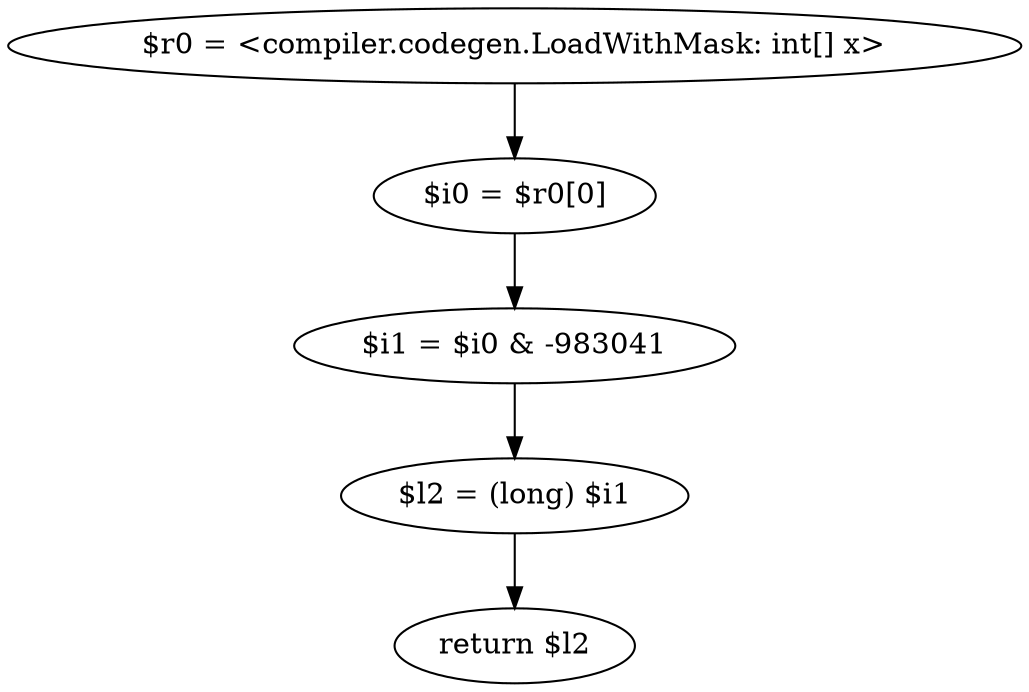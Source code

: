 digraph "unitGraph" {
    "$r0 = <compiler.codegen.LoadWithMask: int[] x>"
    "$i0 = $r0[0]"
    "$i1 = $i0 & -983041"
    "$l2 = (long) $i1"
    "return $l2"
    "$r0 = <compiler.codegen.LoadWithMask: int[] x>"->"$i0 = $r0[0]";
    "$i0 = $r0[0]"->"$i1 = $i0 & -983041";
    "$i1 = $i0 & -983041"->"$l2 = (long) $i1";
    "$l2 = (long) $i1"->"return $l2";
}
